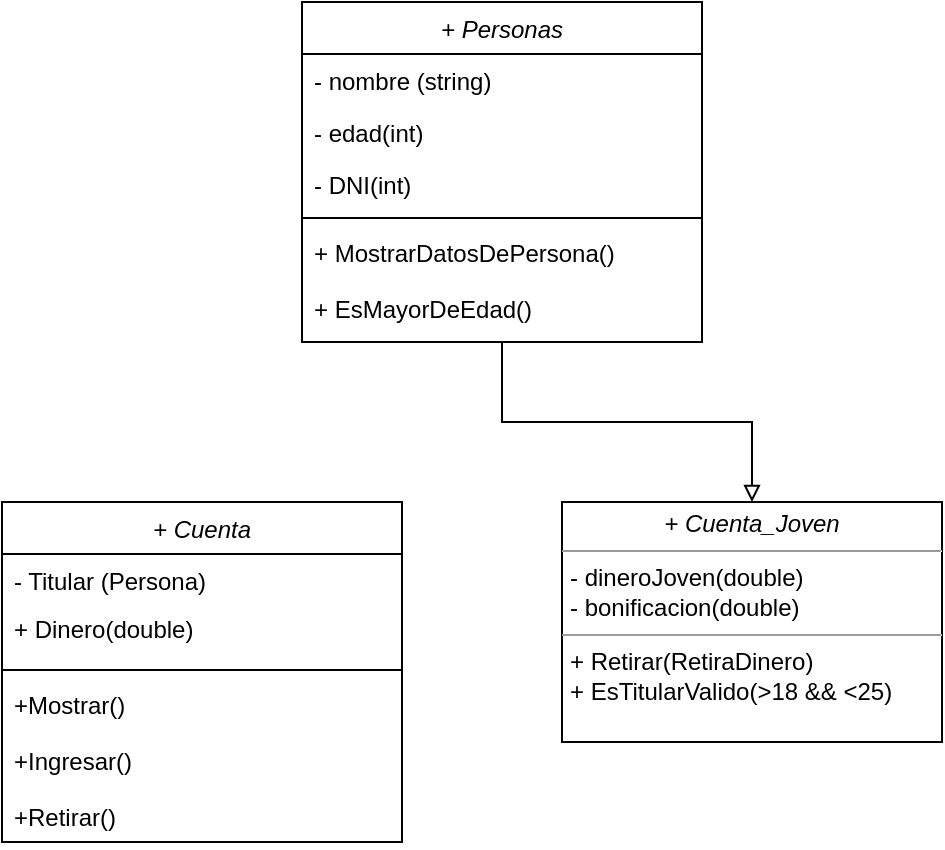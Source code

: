 <mxfile version="18.1.3" type="device"><diagram id="C5RBs43oDa-KdzZeNtuy" name="Page-1"><mxGraphModel dx="862" dy="488" grid="1" gridSize="10" guides="1" tooltips="1" connect="1" arrows="1" fold="1" page="1" pageScale="1" pageWidth="827" pageHeight="1169" math="0" shadow="0"><root><mxCell id="WIyWlLk6GJQsqaUBKTNV-0"/><mxCell id="WIyWlLk6GJQsqaUBKTNV-1" parent="WIyWlLk6GJQsqaUBKTNV-0"/><mxCell id="zkfFHV4jXpPFQw0GAbJ--0" value="+ Cuenta" style="swimlane;fontStyle=2;align=center;verticalAlign=top;childLayout=stackLayout;horizontal=1;startSize=26;horizontalStack=0;resizeParent=1;resizeLast=0;collapsible=1;marginBottom=0;rounded=0;shadow=0;strokeWidth=1;" parent="WIyWlLk6GJQsqaUBKTNV-1" vertex="1"><mxGeometry x="150" y="320" width="200" height="170" as="geometry"><mxRectangle x="230" y="140" width="160" height="26" as="alternateBounds"/></mxGeometry></mxCell><mxCell id="zkfFHV4jXpPFQw0GAbJ--1" value="- Titular (Persona)" style="text;align=left;verticalAlign=top;spacingLeft=4;spacingRight=4;overflow=hidden;rotatable=0;points=[[0,0.5],[1,0.5]];portConstraint=eastwest;" parent="zkfFHV4jXpPFQw0GAbJ--0" vertex="1"><mxGeometry y="26" width="200" height="24" as="geometry"/></mxCell><mxCell id="zkfFHV4jXpPFQw0GAbJ--2" value="+ Dinero(double)" style="text;align=left;verticalAlign=top;spacingLeft=4;spacingRight=4;overflow=hidden;rotatable=0;points=[[0,0.5],[1,0.5]];portConstraint=eastwest;rounded=0;shadow=0;html=0;" parent="zkfFHV4jXpPFQw0GAbJ--0" vertex="1"><mxGeometry y="50" width="200" height="30" as="geometry"/></mxCell><mxCell id="zkfFHV4jXpPFQw0GAbJ--4" value="" style="line;html=1;strokeWidth=1;align=left;verticalAlign=middle;spacingTop=-1;spacingLeft=3;spacingRight=3;rotatable=0;labelPosition=right;points=[];portConstraint=eastwest;" parent="zkfFHV4jXpPFQw0GAbJ--0" vertex="1"><mxGeometry y="80" width="200" height="8" as="geometry"/></mxCell><mxCell id="zkfFHV4jXpPFQw0GAbJ--5" value="+Mostrar()&#10;&#10;+Ingresar()&#10;&#10;+Retirar()" style="text;align=left;verticalAlign=top;spacingLeft=4;spacingRight=4;overflow=hidden;rotatable=0;points=[[0,0.5],[1,0.5]];portConstraint=eastwest;" parent="zkfFHV4jXpPFQw0GAbJ--0" vertex="1"><mxGeometry y="88" width="200" height="82" as="geometry"/></mxCell><mxCell id="rOdVvwLihdsMBXylQp2l-12" value="+ Personas" style="swimlane;fontStyle=2;align=center;verticalAlign=top;childLayout=stackLayout;horizontal=1;startSize=26;horizontalStack=0;resizeParent=1;resizeLast=0;collapsible=1;marginBottom=0;rounded=0;shadow=0;strokeWidth=1;fillColor=#FFFFFF;" vertex="1" parent="WIyWlLk6GJQsqaUBKTNV-1"><mxGeometry x="300" y="70" width="200" height="170" as="geometry"><mxRectangle x="220" y="120" width="160" height="26" as="alternateBounds"/></mxGeometry></mxCell><mxCell id="rOdVvwLihdsMBXylQp2l-13" value="- nombre (string)" style="text;align=left;verticalAlign=top;spacingLeft=4;spacingRight=4;overflow=hidden;rotatable=0;points=[[0,0.5],[1,0.5]];portConstraint=eastwest;" vertex="1" parent="rOdVvwLihdsMBXylQp2l-12"><mxGeometry y="26" width="200" height="26" as="geometry"/></mxCell><mxCell id="rOdVvwLihdsMBXylQp2l-14" value="- edad(int)" style="text;align=left;verticalAlign=top;spacingLeft=4;spacingRight=4;overflow=hidden;rotatable=0;points=[[0,0.5],[1,0.5]];portConstraint=eastwest;rounded=0;shadow=0;html=0;" vertex="1" parent="rOdVvwLihdsMBXylQp2l-12"><mxGeometry y="52" width="200" height="26" as="geometry"/></mxCell><mxCell id="rOdVvwLihdsMBXylQp2l-15" value="- DNI(int)" style="text;align=left;verticalAlign=top;spacingLeft=4;spacingRight=4;overflow=hidden;rotatable=0;points=[[0,0.5],[1,0.5]];portConstraint=eastwest;rounded=0;shadow=0;html=0;" vertex="1" parent="rOdVvwLihdsMBXylQp2l-12"><mxGeometry y="78" width="200" height="26" as="geometry"/></mxCell><mxCell id="rOdVvwLihdsMBXylQp2l-16" value="" style="line;html=1;strokeWidth=1;align=left;verticalAlign=middle;spacingTop=-1;spacingLeft=3;spacingRight=3;rotatable=0;labelPosition=right;points=[];portConstraint=eastwest;" vertex="1" parent="rOdVvwLihdsMBXylQp2l-12"><mxGeometry y="104" width="200" height="8" as="geometry"/></mxCell><mxCell id="rOdVvwLihdsMBXylQp2l-17" value="+ MostrarDatosDePersona()&#10;&#10;+ EsMayorDeEdad()&#10;" style="text;align=left;verticalAlign=top;spacingLeft=4;spacingRight=4;overflow=hidden;rotatable=0;points=[[0,0.5],[1,0.5]];portConstraint=eastwest;" vertex="1" parent="rOdVvwLihdsMBXylQp2l-12"><mxGeometry y="112" width="200" height="48" as="geometry"/></mxCell><mxCell id="rOdVvwLihdsMBXylQp2l-28" value="" style="edgeStyle=elbowEdgeStyle;elbow=vertical;endArrow=block;html=1;rounded=0;strokeWidth=1;entryX=0.5;entryY=0;entryDx=0;entryDy=0;exitX=0.5;exitY=1;exitDx=0;exitDy=0;endFill=0;" edge="1" parent="WIyWlLk6GJQsqaUBKTNV-1" source="rOdVvwLihdsMBXylQp2l-12"><mxGeometry width="50" height="50" relative="1" as="geometry"><mxPoint x="420" y="280" as="sourcePoint"/><mxPoint x="525" y="320" as="targetPoint"/></mxGeometry></mxCell><mxCell id="rOdVvwLihdsMBXylQp2l-43" value="&lt;p style=&quot;margin:0px;margin-top:4px;text-align:center;&quot;&gt;&lt;i&gt;+ Cuenta_Joven&lt;/i&gt;&lt;/p&gt;&lt;hr size=&quot;1&quot;&gt;&lt;p style=&quot;margin:0px;margin-left:4px;&quot;&gt;- dineroJoven(double)&lt;br&gt;- bonificacion(double)&lt;/p&gt;&lt;hr size=&quot;1&quot;&gt;&lt;p style=&quot;margin:0px;margin-left:4px;&quot;&gt;+ Retirar(RetiraDinero)&amp;nbsp;&lt;br&gt;+ EsTitularValido(&amp;gt;18 &amp;amp;&amp;amp; &amp;lt;25)&lt;/p&gt;" style="verticalAlign=top;align=left;overflow=fill;fontSize=12;fontFamily=Helvetica;html=1;strokeWidth=1;" vertex="1" parent="WIyWlLk6GJQsqaUBKTNV-1"><mxGeometry x="430" y="320" width="190" height="120" as="geometry"/></mxCell></root></mxGraphModel></diagram></mxfile>